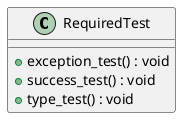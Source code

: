 @startuml
class RequiredTest {
    + exception_test() : void
    + success_test() : void
    + type_test() : void
}
@enduml
